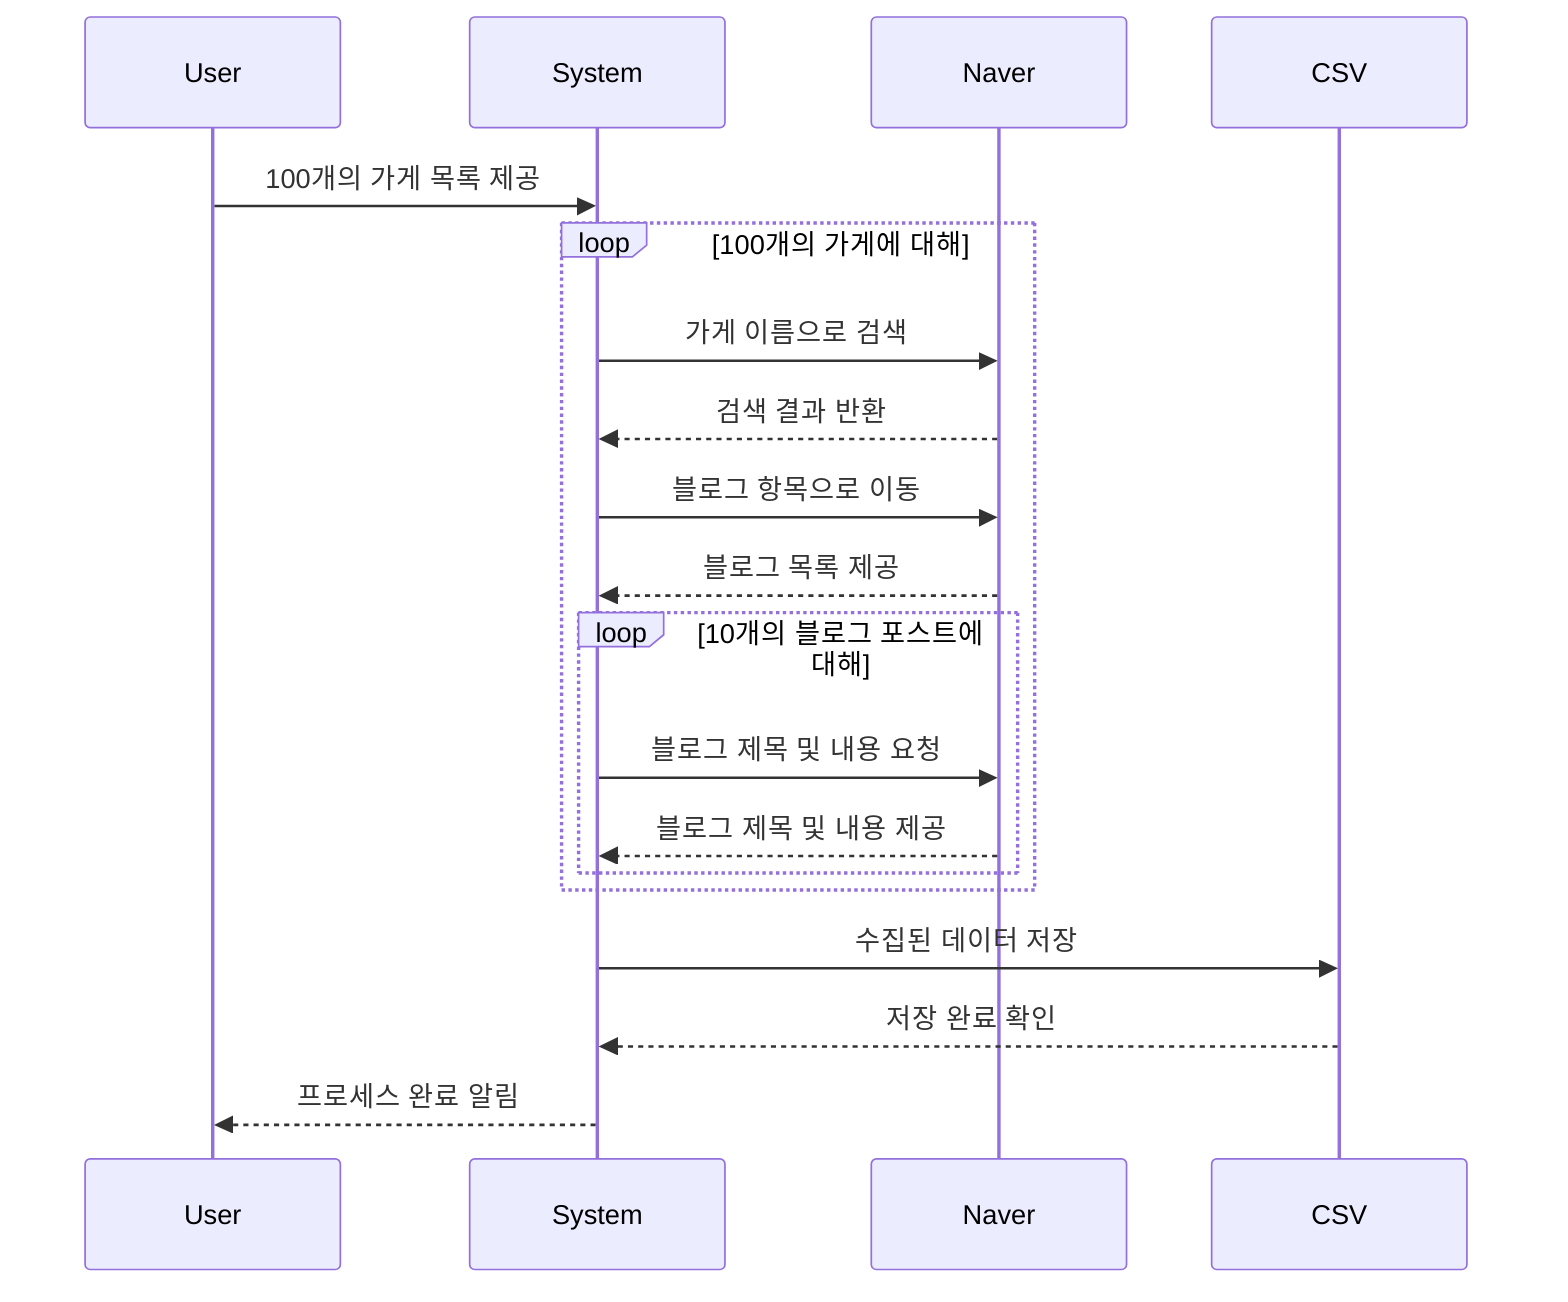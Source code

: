 sequenceDiagram
    participant User
    participant System
    participant Naver
    participant CSV

    User->>System: 100개의 가게 목록 제공
    loop 100개의 가게에 대해
        System->>Naver: 가게 이름으로 검색
        Naver-->>System: 검색 결과 반환
        System->>Naver: 블로그 항목으로 이동
        Naver-->>System: 블로그 목록 제공
        loop 10개의 블로그 포스트에 대해
            System->>Naver: 블로그 제목 및 내용 요청
            Naver-->>System: 블로그 제목 및 내용 제공
        end
    end
    System->>CSV: 수집된 데이터 저장
    CSV-->>System: 저장 완료 확인
    System-->>User: 프로세스 완료 알림